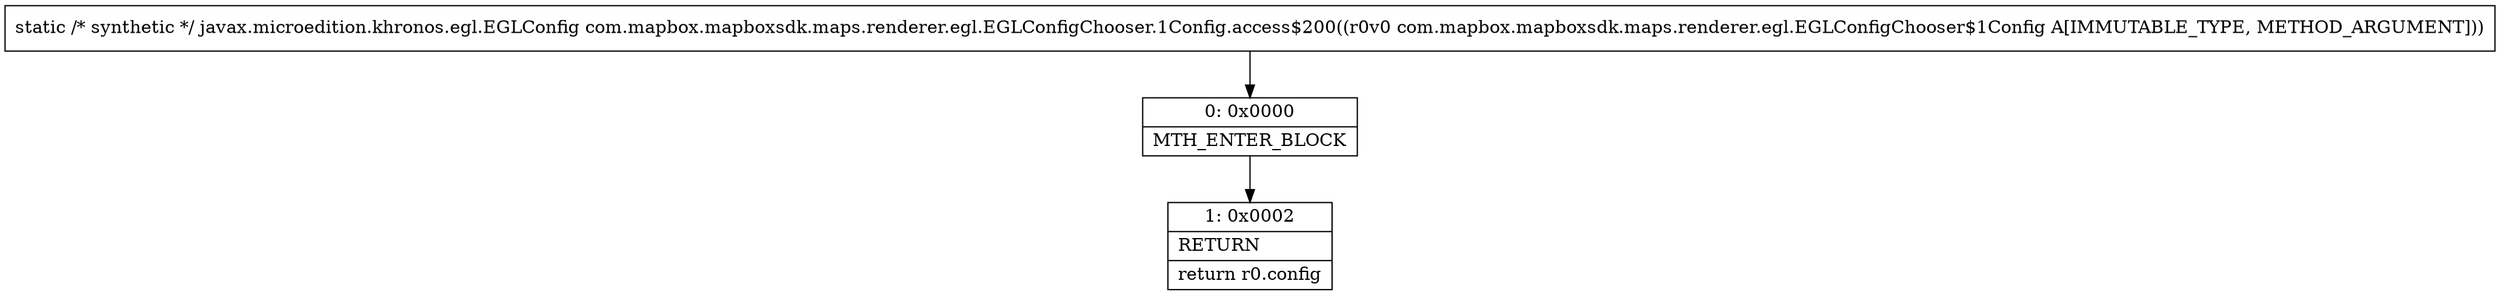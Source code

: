 digraph "CFG forcom.mapbox.mapboxsdk.maps.renderer.egl.EGLConfigChooser.1Config.access$200(Lcom\/mapbox\/mapboxsdk\/maps\/renderer\/egl\/EGLConfigChooser$1Config;)Ljavax\/microedition\/khronos\/egl\/EGLConfig;" {
Node_0 [shape=record,label="{0\:\ 0x0000|MTH_ENTER_BLOCK\l}"];
Node_1 [shape=record,label="{1\:\ 0x0002|RETURN\l|return r0.config\l}"];
MethodNode[shape=record,label="{static \/* synthetic *\/ javax.microedition.khronos.egl.EGLConfig com.mapbox.mapboxsdk.maps.renderer.egl.EGLConfigChooser.1Config.access$200((r0v0 com.mapbox.mapboxsdk.maps.renderer.egl.EGLConfigChooser$1Config A[IMMUTABLE_TYPE, METHOD_ARGUMENT])) }"];
MethodNode -> Node_0;
Node_0 -> Node_1;
}

